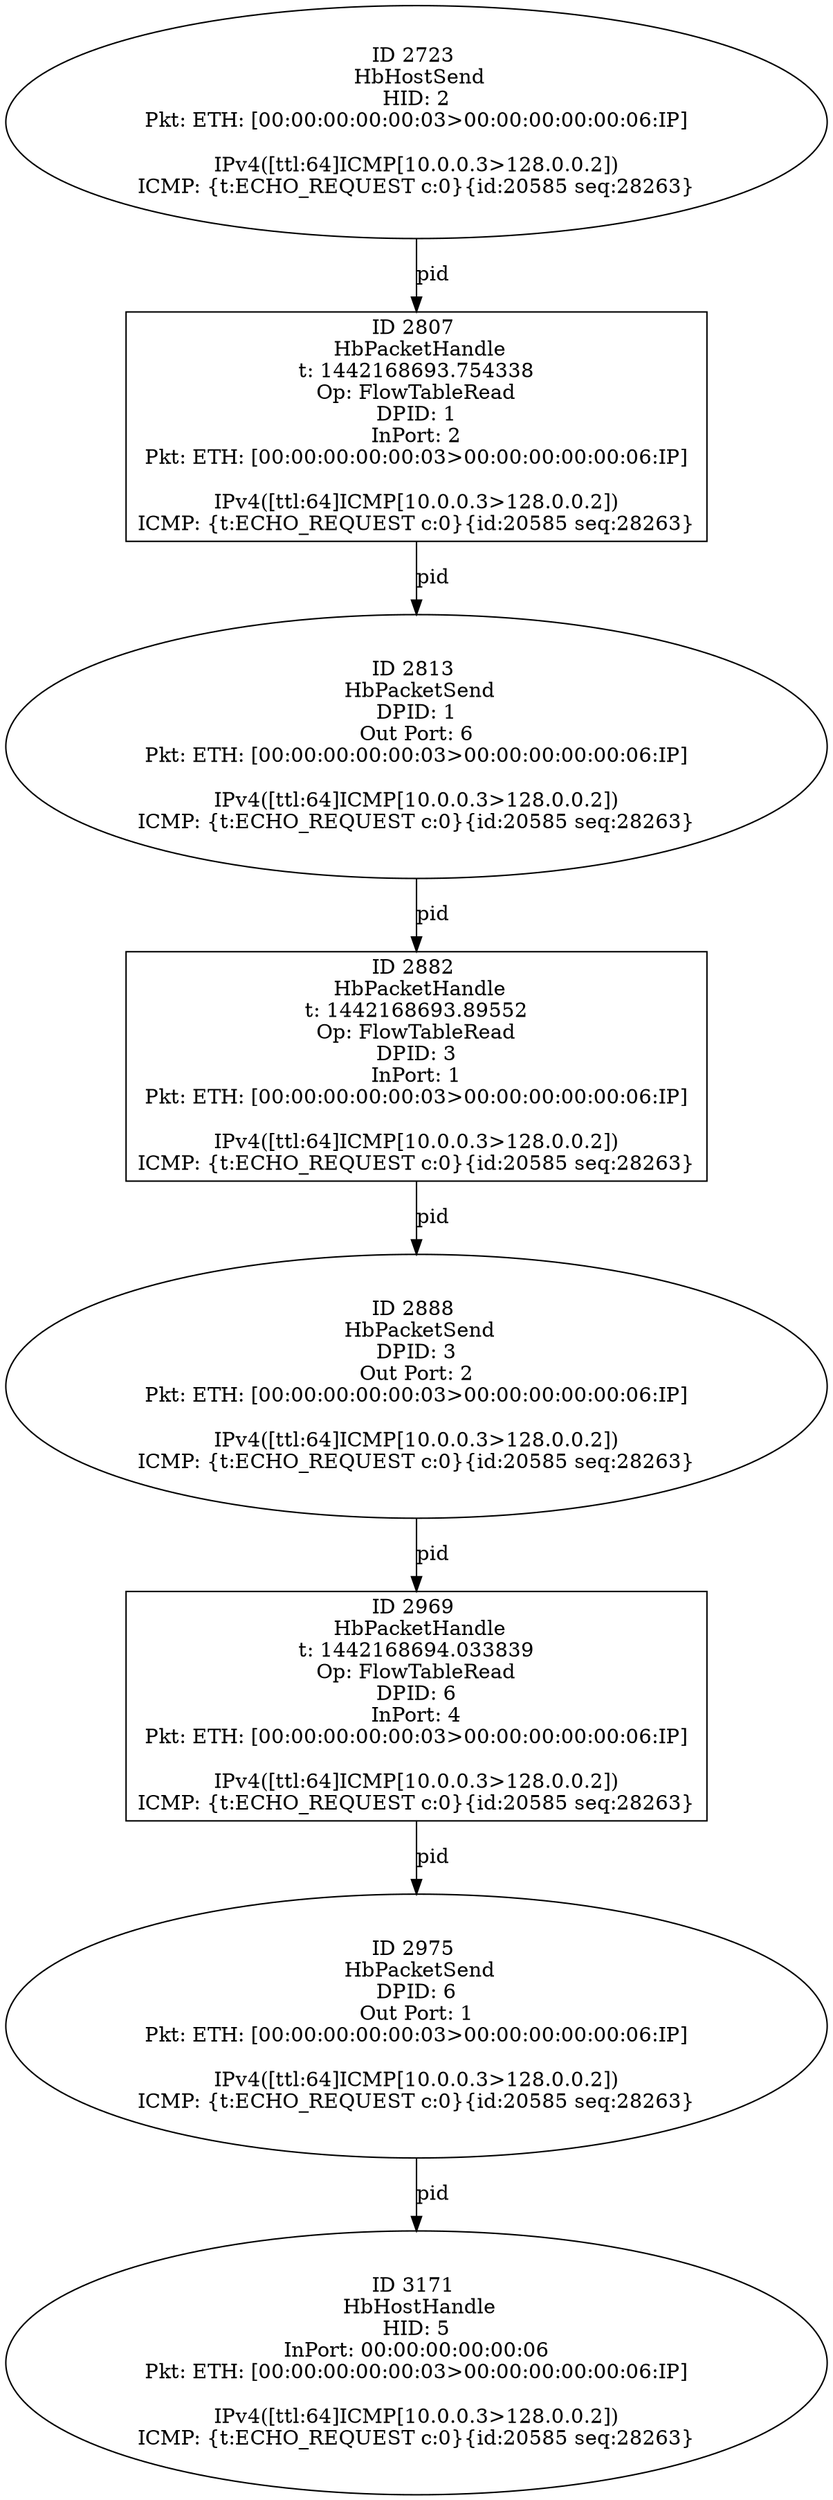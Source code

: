 strict digraph G {
2882 [shape=box, event=<hb_events.HbPacketHandle object at 0x103b4cf90>, label="ID 2882 
 HbPacketHandle
t: 1442168693.89552
Op: FlowTableRead
DPID: 3
InPort: 1
Pkt: ETH: [00:00:00:00:00:03>00:00:00:00:00:06:IP]

IPv4([ttl:64]ICMP[10.0.0.3>128.0.0.2])
ICMP: {t:ECHO_REQUEST c:0}{id:20585 seq:28263}"];
2723 [shape=oval, event=<hb_events.HbHostSend object at 0x103ac4bd0>, label="ID 2723 
 HbHostSend
HID: 2
Pkt: ETH: [00:00:00:00:00:03>00:00:00:00:00:06:IP]

IPv4([ttl:64]ICMP[10.0.0.3>128.0.0.2])
ICMP: {t:ECHO_REQUEST c:0}{id:20585 seq:28263}"];
2888 [shape=oval, event=<hb_events.HbPacketSend object at 0x103b51150>, label="ID 2888 
 HbPacketSend
DPID: 3
Out Port: 2
Pkt: ETH: [00:00:00:00:00:03>00:00:00:00:00:06:IP]

IPv4([ttl:64]ICMP[10.0.0.3>128.0.0.2])
ICMP: {t:ECHO_REQUEST c:0}{id:20585 seq:28263}"];
3171 [shape=oval, event=<hb_events.HbHostHandle object at 0x103c3c650>, label="ID 3171 
 HbHostHandle
HID: 5
InPort: 00:00:00:00:00:06
Pkt: ETH: [00:00:00:00:00:03>00:00:00:00:00:06:IP]

IPv4([ttl:64]ICMP[10.0.0.3>128.0.0.2])
ICMP: {t:ECHO_REQUEST c:0}{id:20585 seq:28263}"];
2807 [shape=box, event=<hb_events.HbPacketHandle object at 0x103b00450>, label="ID 2807 
 HbPacketHandle
t: 1442168693.754338
Op: FlowTableRead
DPID: 1
InPort: 2
Pkt: ETH: [00:00:00:00:00:03>00:00:00:00:00:06:IP]

IPv4([ttl:64]ICMP[10.0.0.3>128.0.0.2])
ICMP: {t:ECHO_REQUEST c:0}{id:20585 seq:28263}"];
2969 [shape=box, event=<hb_events.HbPacketHandle object at 0x103b91910>, label="ID 2969 
 HbPacketHandle
t: 1442168694.033839
Op: FlowTableRead
DPID: 6
InPort: 4
Pkt: ETH: [00:00:00:00:00:03>00:00:00:00:00:06:IP]

IPv4([ttl:64]ICMP[10.0.0.3>128.0.0.2])
ICMP: {t:ECHO_REQUEST c:0}{id:20585 seq:28263}"];
2813 [shape=oval, event=<hb_events.HbPacketSend object at 0x103b00890>, label="ID 2813 
 HbPacketSend
DPID: 1
Out Port: 6
Pkt: ETH: [00:00:00:00:00:03>00:00:00:00:00:06:IP]

IPv4([ttl:64]ICMP[10.0.0.3>128.0.0.2])
ICMP: {t:ECHO_REQUEST c:0}{id:20585 seq:28263}"];
2975 [shape=oval, event=<hb_events.HbPacketSend object at 0x103b91d50>, label="ID 2975 
 HbPacketSend
DPID: 6
Out Port: 1
Pkt: ETH: [00:00:00:00:00:03>00:00:00:00:00:06:IP]

IPv4([ttl:64]ICMP[10.0.0.3>128.0.0.2])
ICMP: {t:ECHO_REQUEST c:0}{id:20585 seq:28263}"];
2882 -> 2888  [rel=pid, label=pid];
2723 -> 2807  [rel=pid, label=pid];
2888 -> 2969  [rel=pid, label=pid];
2807 -> 2813  [rel=pid, label=pid];
2969 -> 2975  [rel=pid, label=pid];
2813 -> 2882  [rel=pid, label=pid];
2975 -> 3171  [rel=pid, label=pid];
}
